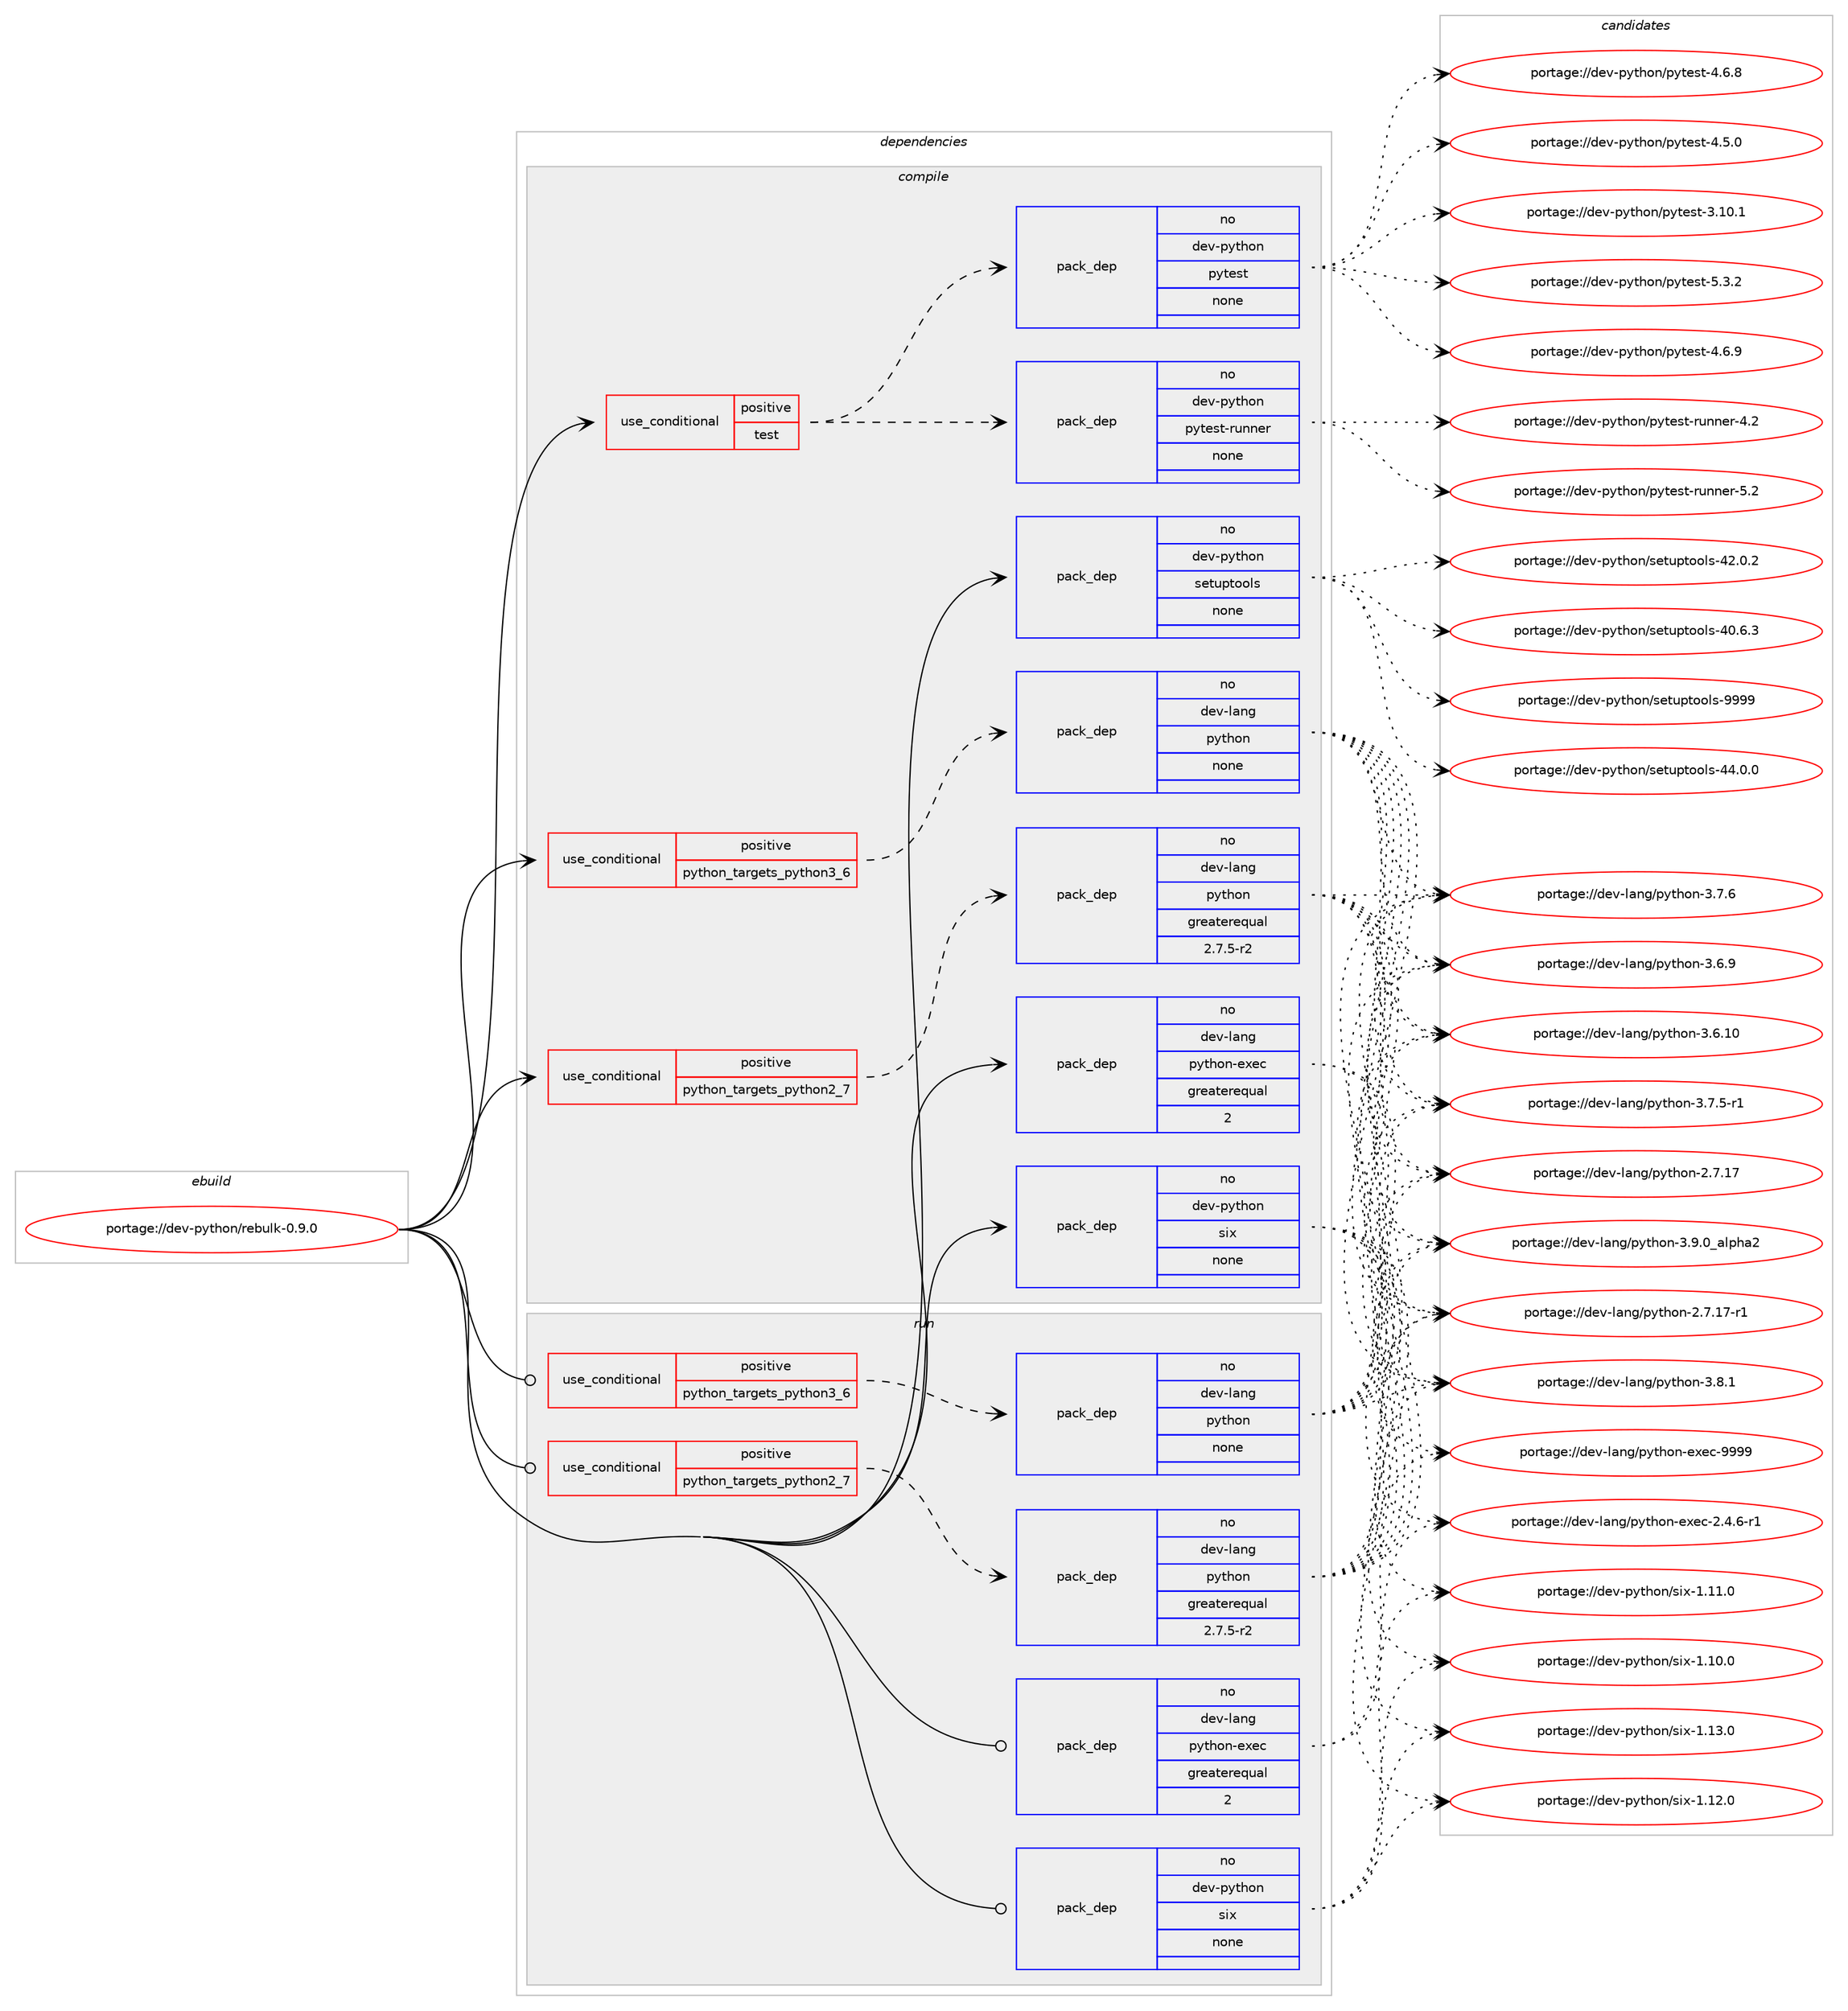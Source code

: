 digraph prolog {

# *************
# Graph options
# *************

newrank=true;
concentrate=true;
compound=true;
graph [rankdir=LR,fontname=Helvetica,fontsize=10,ranksep=1.5];#, ranksep=2.5, nodesep=0.2];
edge  [arrowhead=vee];
node  [fontname=Helvetica,fontsize=10];

# **********
# The ebuild
# **********

subgraph cluster_leftcol {
color=gray;
rank=same;
label=<<i>ebuild</i>>;
id [label="portage://dev-python/rebulk-0.9.0", color=red, width=4, href="../dev-python/rebulk-0.9.0.svg"];
}

# ****************
# The dependencies
# ****************

subgraph cluster_midcol {
color=gray;
label=<<i>dependencies</i>>;
subgraph cluster_compile {
fillcolor="#eeeeee";
style=filled;
label=<<i>compile</i>>;
subgraph cond106906 {
dependency428763 [label=<<TABLE BORDER="0" CELLBORDER="1" CELLSPACING="0" CELLPADDING="4"><TR><TD ROWSPAN="3" CELLPADDING="10">use_conditional</TD></TR><TR><TD>positive</TD></TR><TR><TD>python_targets_python2_7</TD></TR></TABLE>>, shape=none, color=red];
subgraph pack316957 {
dependency428764 [label=<<TABLE BORDER="0" CELLBORDER="1" CELLSPACING="0" CELLPADDING="4" WIDTH="220"><TR><TD ROWSPAN="6" CELLPADDING="30">pack_dep</TD></TR><TR><TD WIDTH="110">no</TD></TR><TR><TD>dev-lang</TD></TR><TR><TD>python</TD></TR><TR><TD>greaterequal</TD></TR><TR><TD>2.7.5-r2</TD></TR></TABLE>>, shape=none, color=blue];
}
dependency428763:e -> dependency428764:w [weight=20,style="dashed",arrowhead="vee"];
}
id:e -> dependency428763:w [weight=20,style="solid",arrowhead="vee"];
subgraph cond106907 {
dependency428765 [label=<<TABLE BORDER="0" CELLBORDER="1" CELLSPACING="0" CELLPADDING="4"><TR><TD ROWSPAN="3" CELLPADDING="10">use_conditional</TD></TR><TR><TD>positive</TD></TR><TR><TD>python_targets_python3_6</TD></TR></TABLE>>, shape=none, color=red];
subgraph pack316958 {
dependency428766 [label=<<TABLE BORDER="0" CELLBORDER="1" CELLSPACING="0" CELLPADDING="4" WIDTH="220"><TR><TD ROWSPAN="6" CELLPADDING="30">pack_dep</TD></TR><TR><TD WIDTH="110">no</TD></TR><TR><TD>dev-lang</TD></TR><TR><TD>python</TD></TR><TR><TD>none</TD></TR><TR><TD></TD></TR></TABLE>>, shape=none, color=blue];
}
dependency428765:e -> dependency428766:w [weight=20,style="dashed",arrowhead="vee"];
}
id:e -> dependency428765:w [weight=20,style="solid",arrowhead="vee"];
subgraph cond106908 {
dependency428767 [label=<<TABLE BORDER="0" CELLBORDER="1" CELLSPACING="0" CELLPADDING="4"><TR><TD ROWSPAN="3" CELLPADDING="10">use_conditional</TD></TR><TR><TD>positive</TD></TR><TR><TD>test</TD></TR></TABLE>>, shape=none, color=red];
subgraph pack316959 {
dependency428768 [label=<<TABLE BORDER="0" CELLBORDER="1" CELLSPACING="0" CELLPADDING="4" WIDTH="220"><TR><TD ROWSPAN="6" CELLPADDING="30">pack_dep</TD></TR><TR><TD WIDTH="110">no</TD></TR><TR><TD>dev-python</TD></TR><TR><TD>pytest</TD></TR><TR><TD>none</TD></TR><TR><TD></TD></TR></TABLE>>, shape=none, color=blue];
}
dependency428767:e -> dependency428768:w [weight=20,style="dashed",arrowhead="vee"];
subgraph pack316960 {
dependency428769 [label=<<TABLE BORDER="0" CELLBORDER="1" CELLSPACING="0" CELLPADDING="4" WIDTH="220"><TR><TD ROWSPAN="6" CELLPADDING="30">pack_dep</TD></TR><TR><TD WIDTH="110">no</TD></TR><TR><TD>dev-python</TD></TR><TR><TD>pytest-runner</TD></TR><TR><TD>none</TD></TR><TR><TD></TD></TR></TABLE>>, shape=none, color=blue];
}
dependency428767:e -> dependency428769:w [weight=20,style="dashed",arrowhead="vee"];
}
id:e -> dependency428767:w [weight=20,style="solid",arrowhead="vee"];
subgraph pack316961 {
dependency428770 [label=<<TABLE BORDER="0" CELLBORDER="1" CELLSPACING="0" CELLPADDING="4" WIDTH="220"><TR><TD ROWSPAN="6" CELLPADDING="30">pack_dep</TD></TR><TR><TD WIDTH="110">no</TD></TR><TR><TD>dev-lang</TD></TR><TR><TD>python-exec</TD></TR><TR><TD>greaterequal</TD></TR><TR><TD>2</TD></TR></TABLE>>, shape=none, color=blue];
}
id:e -> dependency428770:w [weight=20,style="solid",arrowhead="vee"];
subgraph pack316962 {
dependency428771 [label=<<TABLE BORDER="0" CELLBORDER="1" CELLSPACING="0" CELLPADDING="4" WIDTH="220"><TR><TD ROWSPAN="6" CELLPADDING="30">pack_dep</TD></TR><TR><TD WIDTH="110">no</TD></TR><TR><TD>dev-python</TD></TR><TR><TD>setuptools</TD></TR><TR><TD>none</TD></TR><TR><TD></TD></TR></TABLE>>, shape=none, color=blue];
}
id:e -> dependency428771:w [weight=20,style="solid",arrowhead="vee"];
subgraph pack316963 {
dependency428772 [label=<<TABLE BORDER="0" CELLBORDER="1" CELLSPACING="0" CELLPADDING="4" WIDTH="220"><TR><TD ROWSPAN="6" CELLPADDING="30">pack_dep</TD></TR><TR><TD WIDTH="110">no</TD></TR><TR><TD>dev-python</TD></TR><TR><TD>six</TD></TR><TR><TD>none</TD></TR><TR><TD></TD></TR></TABLE>>, shape=none, color=blue];
}
id:e -> dependency428772:w [weight=20,style="solid",arrowhead="vee"];
}
subgraph cluster_compileandrun {
fillcolor="#eeeeee";
style=filled;
label=<<i>compile and run</i>>;
}
subgraph cluster_run {
fillcolor="#eeeeee";
style=filled;
label=<<i>run</i>>;
subgraph cond106909 {
dependency428773 [label=<<TABLE BORDER="0" CELLBORDER="1" CELLSPACING="0" CELLPADDING="4"><TR><TD ROWSPAN="3" CELLPADDING="10">use_conditional</TD></TR><TR><TD>positive</TD></TR><TR><TD>python_targets_python2_7</TD></TR></TABLE>>, shape=none, color=red];
subgraph pack316964 {
dependency428774 [label=<<TABLE BORDER="0" CELLBORDER="1" CELLSPACING="0" CELLPADDING="4" WIDTH="220"><TR><TD ROWSPAN="6" CELLPADDING="30">pack_dep</TD></TR><TR><TD WIDTH="110">no</TD></TR><TR><TD>dev-lang</TD></TR><TR><TD>python</TD></TR><TR><TD>greaterequal</TD></TR><TR><TD>2.7.5-r2</TD></TR></TABLE>>, shape=none, color=blue];
}
dependency428773:e -> dependency428774:w [weight=20,style="dashed",arrowhead="vee"];
}
id:e -> dependency428773:w [weight=20,style="solid",arrowhead="odot"];
subgraph cond106910 {
dependency428775 [label=<<TABLE BORDER="0" CELLBORDER="1" CELLSPACING="0" CELLPADDING="4"><TR><TD ROWSPAN="3" CELLPADDING="10">use_conditional</TD></TR><TR><TD>positive</TD></TR><TR><TD>python_targets_python3_6</TD></TR></TABLE>>, shape=none, color=red];
subgraph pack316965 {
dependency428776 [label=<<TABLE BORDER="0" CELLBORDER="1" CELLSPACING="0" CELLPADDING="4" WIDTH="220"><TR><TD ROWSPAN="6" CELLPADDING="30">pack_dep</TD></TR><TR><TD WIDTH="110">no</TD></TR><TR><TD>dev-lang</TD></TR><TR><TD>python</TD></TR><TR><TD>none</TD></TR><TR><TD></TD></TR></TABLE>>, shape=none, color=blue];
}
dependency428775:e -> dependency428776:w [weight=20,style="dashed",arrowhead="vee"];
}
id:e -> dependency428775:w [weight=20,style="solid",arrowhead="odot"];
subgraph pack316966 {
dependency428777 [label=<<TABLE BORDER="0" CELLBORDER="1" CELLSPACING="0" CELLPADDING="4" WIDTH="220"><TR><TD ROWSPAN="6" CELLPADDING="30">pack_dep</TD></TR><TR><TD WIDTH="110">no</TD></TR><TR><TD>dev-lang</TD></TR><TR><TD>python-exec</TD></TR><TR><TD>greaterequal</TD></TR><TR><TD>2</TD></TR></TABLE>>, shape=none, color=blue];
}
id:e -> dependency428777:w [weight=20,style="solid",arrowhead="odot"];
subgraph pack316967 {
dependency428778 [label=<<TABLE BORDER="0" CELLBORDER="1" CELLSPACING="0" CELLPADDING="4" WIDTH="220"><TR><TD ROWSPAN="6" CELLPADDING="30">pack_dep</TD></TR><TR><TD WIDTH="110">no</TD></TR><TR><TD>dev-python</TD></TR><TR><TD>six</TD></TR><TR><TD>none</TD></TR><TR><TD></TD></TR></TABLE>>, shape=none, color=blue];
}
id:e -> dependency428778:w [weight=20,style="solid",arrowhead="odot"];
}
}

# **************
# The candidates
# **************

subgraph cluster_choices {
rank=same;
color=gray;
label=<<i>candidates</i>>;

subgraph choice316957 {
color=black;
nodesep=1;
choice10010111845108971101034711212111610411111045514657464895971081121049750 [label="portage://dev-lang/python-3.9.0_alpha2", color=red, width=4,href="../dev-lang/python-3.9.0_alpha2.svg"];
choice100101118451089711010347112121116104111110455146564649 [label="portage://dev-lang/python-3.8.1", color=red, width=4,href="../dev-lang/python-3.8.1.svg"];
choice100101118451089711010347112121116104111110455146554654 [label="portage://dev-lang/python-3.7.6", color=red, width=4,href="../dev-lang/python-3.7.6.svg"];
choice1001011184510897110103471121211161041111104551465546534511449 [label="portage://dev-lang/python-3.7.5-r1", color=red, width=4,href="../dev-lang/python-3.7.5-r1.svg"];
choice100101118451089711010347112121116104111110455146544657 [label="portage://dev-lang/python-3.6.9", color=red, width=4,href="../dev-lang/python-3.6.9.svg"];
choice10010111845108971101034711212111610411111045514654464948 [label="portage://dev-lang/python-3.6.10", color=red, width=4,href="../dev-lang/python-3.6.10.svg"];
choice100101118451089711010347112121116104111110455046554649554511449 [label="portage://dev-lang/python-2.7.17-r1", color=red, width=4,href="../dev-lang/python-2.7.17-r1.svg"];
choice10010111845108971101034711212111610411111045504655464955 [label="portage://dev-lang/python-2.7.17", color=red, width=4,href="../dev-lang/python-2.7.17.svg"];
dependency428764:e -> choice10010111845108971101034711212111610411111045514657464895971081121049750:w [style=dotted,weight="100"];
dependency428764:e -> choice100101118451089711010347112121116104111110455146564649:w [style=dotted,weight="100"];
dependency428764:e -> choice100101118451089711010347112121116104111110455146554654:w [style=dotted,weight="100"];
dependency428764:e -> choice1001011184510897110103471121211161041111104551465546534511449:w [style=dotted,weight="100"];
dependency428764:e -> choice100101118451089711010347112121116104111110455146544657:w [style=dotted,weight="100"];
dependency428764:e -> choice10010111845108971101034711212111610411111045514654464948:w [style=dotted,weight="100"];
dependency428764:e -> choice100101118451089711010347112121116104111110455046554649554511449:w [style=dotted,weight="100"];
dependency428764:e -> choice10010111845108971101034711212111610411111045504655464955:w [style=dotted,weight="100"];
}
subgraph choice316958 {
color=black;
nodesep=1;
choice10010111845108971101034711212111610411111045514657464895971081121049750 [label="portage://dev-lang/python-3.9.0_alpha2", color=red, width=4,href="../dev-lang/python-3.9.0_alpha2.svg"];
choice100101118451089711010347112121116104111110455146564649 [label="portage://dev-lang/python-3.8.1", color=red, width=4,href="../dev-lang/python-3.8.1.svg"];
choice100101118451089711010347112121116104111110455146554654 [label="portage://dev-lang/python-3.7.6", color=red, width=4,href="../dev-lang/python-3.7.6.svg"];
choice1001011184510897110103471121211161041111104551465546534511449 [label="portage://dev-lang/python-3.7.5-r1", color=red, width=4,href="../dev-lang/python-3.7.5-r1.svg"];
choice100101118451089711010347112121116104111110455146544657 [label="portage://dev-lang/python-3.6.9", color=red, width=4,href="../dev-lang/python-3.6.9.svg"];
choice10010111845108971101034711212111610411111045514654464948 [label="portage://dev-lang/python-3.6.10", color=red, width=4,href="../dev-lang/python-3.6.10.svg"];
choice100101118451089711010347112121116104111110455046554649554511449 [label="portage://dev-lang/python-2.7.17-r1", color=red, width=4,href="../dev-lang/python-2.7.17-r1.svg"];
choice10010111845108971101034711212111610411111045504655464955 [label="portage://dev-lang/python-2.7.17", color=red, width=4,href="../dev-lang/python-2.7.17.svg"];
dependency428766:e -> choice10010111845108971101034711212111610411111045514657464895971081121049750:w [style=dotted,weight="100"];
dependency428766:e -> choice100101118451089711010347112121116104111110455146564649:w [style=dotted,weight="100"];
dependency428766:e -> choice100101118451089711010347112121116104111110455146554654:w [style=dotted,weight="100"];
dependency428766:e -> choice1001011184510897110103471121211161041111104551465546534511449:w [style=dotted,weight="100"];
dependency428766:e -> choice100101118451089711010347112121116104111110455146544657:w [style=dotted,weight="100"];
dependency428766:e -> choice10010111845108971101034711212111610411111045514654464948:w [style=dotted,weight="100"];
dependency428766:e -> choice100101118451089711010347112121116104111110455046554649554511449:w [style=dotted,weight="100"];
dependency428766:e -> choice10010111845108971101034711212111610411111045504655464955:w [style=dotted,weight="100"];
}
subgraph choice316959 {
color=black;
nodesep=1;
choice1001011184511212111610411111047112121116101115116455346514650 [label="portage://dev-python/pytest-5.3.2", color=red, width=4,href="../dev-python/pytest-5.3.2.svg"];
choice1001011184511212111610411111047112121116101115116455246544657 [label="portage://dev-python/pytest-4.6.9", color=red, width=4,href="../dev-python/pytest-4.6.9.svg"];
choice1001011184511212111610411111047112121116101115116455246544656 [label="portage://dev-python/pytest-4.6.8", color=red, width=4,href="../dev-python/pytest-4.6.8.svg"];
choice1001011184511212111610411111047112121116101115116455246534648 [label="portage://dev-python/pytest-4.5.0", color=red, width=4,href="../dev-python/pytest-4.5.0.svg"];
choice100101118451121211161041111104711212111610111511645514649484649 [label="portage://dev-python/pytest-3.10.1", color=red, width=4,href="../dev-python/pytest-3.10.1.svg"];
dependency428768:e -> choice1001011184511212111610411111047112121116101115116455346514650:w [style=dotted,weight="100"];
dependency428768:e -> choice1001011184511212111610411111047112121116101115116455246544657:w [style=dotted,weight="100"];
dependency428768:e -> choice1001011184511212111610411111047112121116101115116455246544656:w [style=dotted,weight="100"];
dependency428768:e -> choice1001011184511212111610411111047112121116101115116455246534648:w [style=dotted,weight="100"];
dependency428768:e -> choice100101118451121211161041111104711212111610111511645514649484649:w [style=dotted,weight="100"];
}
subgraph choice316960 {
color=black;
nodesep=1;
choice10010111845112121116104111110471121211161011151164511411711011010111445534650 [label="portage://dev-python/pytest-runner-5.2", color=red, width=4,href="../dev-python/pytest-runner-5.2.svg"];
choice10010111845112121116104111110471121211161011151164511411711011010111445524650 [label="portage://dev-python/pytest-runner-4.2", color=red, width=4,href="../dev-python/pytest-runner-4.2.svg"];
dependency428769:e -> choice10010111845112121116104111110471121211161011151164511411711011010111445534650:w [style=dotted,weight="100"];
dependency428769:e -> choice10010111845112121116104111110471121211161011151164511411711011010111445524650:w [style=dotted,weight="100"];
}
subgraph choice316961 {
color=black;
nodesep=1;
choice10010111845108971101034711212111610411111045101120101994557575757 [label="portage://dev-lang/python-exec-9999", color=red, width=4,href="../dev-lang/python-exec-9999.svg"];
choice10010111845108971101034711212111610411111045101120101994550465246544511449 [label="portage://dev-lang/python-exec-2.4.6-r1", color=red, width=4,href="../dev-lang/python-exec-2.4.6-r1.svg"];
dependency428770:e -> choice10010111845108971101034711212111610411111045101120101994557575757:w [style=dotted,weight="100"];
dependency428770:e -> choice10010111845108971101034711212111610411111045101120101994550465246544511449:w [style=dotted,weight="100"];
}
subgraph choice316962 {
color=black;
nodesep=1;
choice10010111845112121116104111110471151011161171121161111111081154557575757 [label="portage://dev-python/setuptools-9999", color=red, width=4,href="../dev-python/setuptools-9999.svg"];
choice100101118451121211161041111104711510111611711211611111110811545525246484648 [label="portage://dev-python/setuptools-44.0.0", color=red, width=4,href="../dev-python/setuptools-44.0.0.svg"];
choice100101118451121211161041111104711510111611711211611111110811545525046484650 [label="portage://dev-python/setuptools-42.0.2", color=red, width=4,href="../dev-python/setuptools-42.0.2.svg"];
choice100101118451121211161041111104711510111611711211611111110811545524846544651 [label="portage://dev-python/setuptools-40.6.3", color=red, width=4,href="../dev-python/setuptools-40.6.3.svg"];
dependency428771:e -> choice10010111845112121116104111110471151011161171121161111111081154557575757:w [style=dotted,weight="100"];
dependency428771:e -> choice100101118451121211161041111104711510111611711211611111110811545525246484648:w [style=dotted,weight="100"];
dependency428771:e -> choice100101118451121211161041111104711510111611711211611111110811545525046484650:w [style=dotted,weight="100"];
dependency428771:e -> choice100101118451121211161041111104711510111611711211611111110811545524846544651:w [style=dotted,weight="100"];
}
subgraph choice316963 {
color=black;
nodesep=1;
choice100101118451121211161041111104711510512045494649514648 [label="portage://dev-python/six-1.13.0", color=red, width=4,href="../dev-python/six-1.13.0.svg"];
choice100101118451121211161041111104711510512045494649504648 [label="portage://dev-python/six-1.12.0", color=red, width=4,href="../dev-python/six-1.12.0.svg"];
choice100101118451121211161041111104711510512045494649494648 [label="portage://dev-python/six-1.11.0", color=red, width=4,href="../dev-python/six-1.11.0.svg"];
choice100101118451121211161041111104711510512045494649484648 [label="portage://dev-python/six-1.10.0", color=red, width=4,href="../dev-python/six-1.10.0.svg"];
dependency428772:e -> choice100101118451121211161041111104711510512045494649514648:w [style=dotted,weight="100"];
dependency428772:e -> choice100101118451121211161041111104711510512045494649504648:w [style=dotted,weight="100"];
dependency428772:e -> choice100101118451121211161041111104711510512045494649494648:w [style=dotted,weight="100"];
dependency428772:e -> choice100101118451121211161041111104711510512045494649484648:w [style=dotted,weight="100"];
}
subgraph choice316964 {
color=black;
nodesep=1;
choice10010111845108971101034711212111610411111045514657464895971081121049750 [label="portage://dev-lang/python-3.9.0_alpha2", color=red, width=4,href="../dev-lang/python-3.9.0_alpha2.svg"];
choice100101118451089711010347112121116104111110455146564649 [label="portage://dev-lang/python-3.8.1", color=red, width=4,href="../dev-lang/python-3.8.1.svg"];
choice100101118451089711010347112121116104111110455146554654 [label="portage://dev-lang/python-3.7.6", color=red, width=4,href="../dev-lang/python-3.7.6.svg"];
choice1001011184510897110103471121211161041111104551465546534511449 [label="portage://dev-lang/python-3.7.5-r1", color=red, width=4,href="../dev-lang/python-3.7.5-r1.svg"];
choice100101118451089711010347112121116104111110455146544657 [label="portage://dev-lang/python-3.6.9", color=red, width=4,href="../dev-lang/python-3.6.9.svg"];
choice10010111845108971101034711212111610411111045514654464948 [label="portage://dev-lang/python-3.6.10", color=red, width=4,href="../dev-lang/python-3.6.10.svg"];
choice100101118451089711010347112121116104111110455046554649554511449 [label="portage://dev-lang/python-2.7.17-r1", color=red, width=4,href="../dev-lang/python-2.7.17-r1.svg"];
choice10010111845108971101034711212111610411111045504655464955 [label="portage://dev-lang/python-2.7.17", color=red, width=4,href="../dev-lang/python-2.7.17.svg"];
dependency428774:e -> choice10010111845108971101034711212111610411111045514657464895971081121049750:w [style=dotted,weight="100"];
dependency428774:e -> choice100101118451089711010347112121116104111110455146564649:w [style=dotted,weight="100"];
dependency428774:e -> choice100101118451089711010347112121116104111110455146554654:w [style=dotted,weight="100"];
dependency428774:e -> choice1001011184510897110103471121211161041111104551465546534511449:w [style=dotted,weight="100"];
dependency428774:e -> choice100101118451089711010347112121116104111110455146544657:w [style=dotted,weight="100"];
dependency428774:e -> choice10010111845108971101034711212111610411111045514654464948:w [style=dotted,weight="100"];
dependency428774:e -> choice100101118451089711010347112121116104111110455046554649554511449:w [style=dotted,weight="100"];
dependency428774:e -> choice10010111845108971101034711212111610411111045504655464955:w [style=dotted,weight="100"];
}
subgraph choice316965 {
color=black;
nodesep=1;
choice10010111845108971101034711212111610411111045514657464895971081121049750 [label="portage://dev-lang/python-3.9.0_alpha2", color=red, width=4,href="../dev-lang/python-3.9.0_alpha2.svg"];
choice100101118451089711010347112121116104111110455146564649 [label="portage://dev-lang/python-3.8.1", color=red, width=4,href="../dev-lang/python-3.8.1.svg"];
choice100101118451089711010347112121116104111110455146554654 [label="portage://dev-lang/python-3.7.6", color=red, width=4,href="../dev-lang/python-3.7.6.svg"];
choice1001011184510897110103471121211161041111104551465546534511449 [label="portage://dev-lang/python-3.7.5-r1", color=red, width=4,href="../dev-lang/python-3.7.5-r1.svg"];
choice100101118451089711010347112121116104111110455146544657 [label="portage://dev-lang/python-3.6.9", color=red, width=4,href="../dev-lang/python-3.6.9.svg"];
choice10010111845108971101034711212111610411111045514654464948 [label="portage://dev-lang/python-3.6.10", color=red, width=4,href="../dev-lang/python-3.6.10.svg"];
choice100101118451089711010347112121116104111110455046554649554511449 [label="portage://dev-lang/python-2.7.17-r1", color=red, width=4,href="../dev-lang/python-2.7.17-r1.svg"];
choice10010111845108971101034711212111610411111045504655464955 [label="portage://dev-lang/python-2.7.17", color=red, width=4,href="../dev-lang/python-2.7.17.svg"];
dependency428776:e -> choice10010111845108971101034711212111610411111045514657464895971081121049750:w [style=dotted,weight="100"];
dependency428776:e -> choice100101118451089711010347112121116104111110455146564649:w [style=dotted,weight="100"];
dependency428776:e -> choice100101118451089711010347112121116104111110455146554654:w [style=dotted,weight="100"];
dependency428776:e -> choice1001011184510897110103471121211161041111104551465546534511449:w [style=dotted,weight="100"];
dependency428776:e -> choice100101118451089711010347112121116104111110455146544657:w [style=dotted,weight="100"];
dependency428776:e -> choice10010111845108971101034711212111610411111045514654464948:w [style=dotted,weight="100"];
dependency428776:e -> choice100101118451089711010347112121116104111110455046554649554511449:w [style=dotted,weight="100"];
dependency428776:e -> choice10010111845108971101034711212111610411111045504655464955:w [style=dotted,weight="100"];
}
subgraph choice316966 {
color=black;
nodesep=1;
choice10010111845108971101034711212111610411111045101120101994557575757 [label="portage://dev-lang/python-exec-9999", color=red, width=4,href="../dev-lang/python-exec-9999.svg"];
choice10010111845108971101034711212111610411111045101120101994550465246544511449 [label="portage://dev-lang/python-exec-2.4.6-r1", color=red, width=4,href="../dev-lang/python-exec-2.4.6-r1.svg"];
dependency428777:e -> choice10010111845108971101034711212111610411111045101120101994557575757:w [style=dotted,weight="100"];
dependency428777:e -> choice10010111845108971101034711212111610411111045101120101994550465246544511449:w [style=dotted,weight="100"];
}
subgraph choice316967 {
color=black;
nodesep=1;
choice100101118451121211161041111104711510512045494649514648 [label="portage://dev-python/six-1.13.0", color=red, width=4,href="../dev-python/six-1.13.0.svg"];
choice100101118451121211161041111104711510512045494649504648 [label="portage://dev-python/six-1.12.0", color=red, width=4,href="../dev-python/six-1.12.0.svg"];
choice100101118451121211161041111104711510512045494649494648 [label="portage://dev-python/six-1.11.0", color=red, width=4,href="../dev-python/six-1.11.0.svg"];
choice100101118451121211161041111104711510512045494649484648 [label="portage://dev-python/six-1.10.0", color=red, width=4,href="../dev-python/six-1.10.0.svg"];
dependency428778:e -> choice100101118451121211161041111104711510512045494649514648:w [style=dotted,weight="100"];
dependency428778:e -> choice100101118451121211161041111104711510512045494649504648:w [style=dotted,weight="100"];
dependency428778:e -> choice100101118451121211161041111104711510512045494649494648:w [style=dotted,weight="100"];
dependency428778:e -> choice100101118451121211161041111104711510512045494649484648:w [style=dotted,weight="100"];
}
}

}
